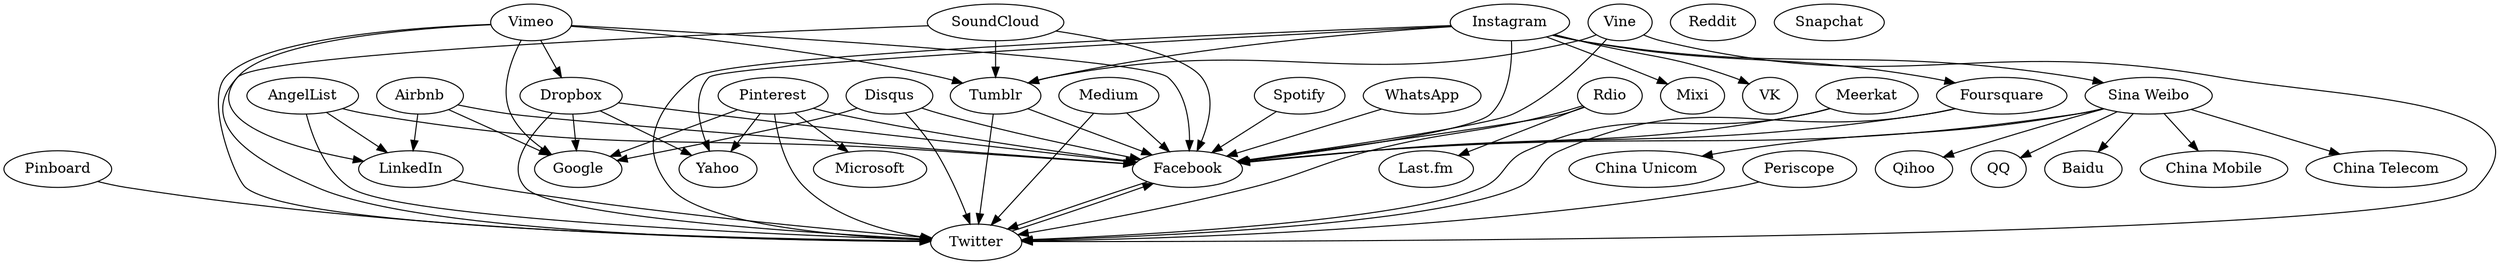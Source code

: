 digraph G {
  "Airbnb"      -> "Facebook";
  "Airbnb"      -> "Google";
  "Airbnb"      -> "LinkedIn";
  "AngelList"   -> "Facebook";
  "AngelList"   -> "LinkedIn";
  "AngelList"   -> "Twitter";
  "Disqus"      -> "Facebook";
  "Disqus"      -> "Google";
  "Disqus"      -> "Twitter";
  "Dropbox"     -> "Facebook";
  "Dropbox"     -> "Google";
  "Dropbox"     -> "Twitter";
  "Dropbox"     -> "Yahoo";
  "Facebook"    -> "Twitter";
  "Foursquare"  -> "Facebook";
  "Foursquare"  -> "Twitter";
  "Instagram"   -> "Facebook";
  "Instagram"   -> "Foursquare";
  "Instagram"   -> "Mixi";
  "Instagram"   -> "Sina Weibo";
  "Instagram"   -> "Tumblr";
  "Instagram"   -> "Twitter";
  "Instagram"   -> "VK";
  "Instagram"   -> "Yahoo";
  "LinkedIn"    -> "Twitter";
  "Medium"      -> "Facebook";
  "Medium"      -> "Twitter";
  "Meerkat"     -> "Facebook";
  "Meerkat"     -> "Twitter";
  "Periscope"   -> "Twitter";
  "Pinboard"    -> "Twitter";
  "Pinterest"   -> "Facebook";
  "Pinterest"   -> "Google";
  "Pinterest"   -> "Microsoft";
  "Pinterest"   -> "Twitter";
  "Pinterest"   -> "Yahoo";
  "Rdio"        -> "Facebook";
  "Rdio"        -> "Last.fm";
  "Rdio"        -> "Twitter";
  "Reddit";
  "Sina Weibo"  -> "Baidu";
  "Sina Weibo"  -> "China Mobile";
  "Sina Weibo"  -> "China Telecom";
  "Sina Weibo"  -> "China Unicom";
  "Sina Weibo"  -> "Facebook";
  "Sina Weibo"  -> "Qihoo";
  "Sina Weibo"  -> "QQ";
  "Snapchat";
  "SoundCloud"  -> "Facebook";
  "SoundCloud"  -> "Tumblr";
  "SoundCloud"  -> "Twitter";
  "Spotify"     -> "Facebook";
  "Tumblr"      -> "Facebook";
  "Tumblr"      -> "Twitter";
  "Twitter"     -> "Facebook";
  "Vimeo"       -> "Dropbox";
  "Vimeo"       -> "Facebook";
  "Vimeo"       -> "Google";
  "Vimeo"       -> "LinkedIn";
  "Vimeo"       -> "Tumblr";
  "Vimeo"       -> "Twitter";
  "Vine"        -> "Facebook";
  "Vine"        -> "Tumblr";
  "Vine"        -> "Twitter";
  "WhatsApp"    -> "Facebook";
}
